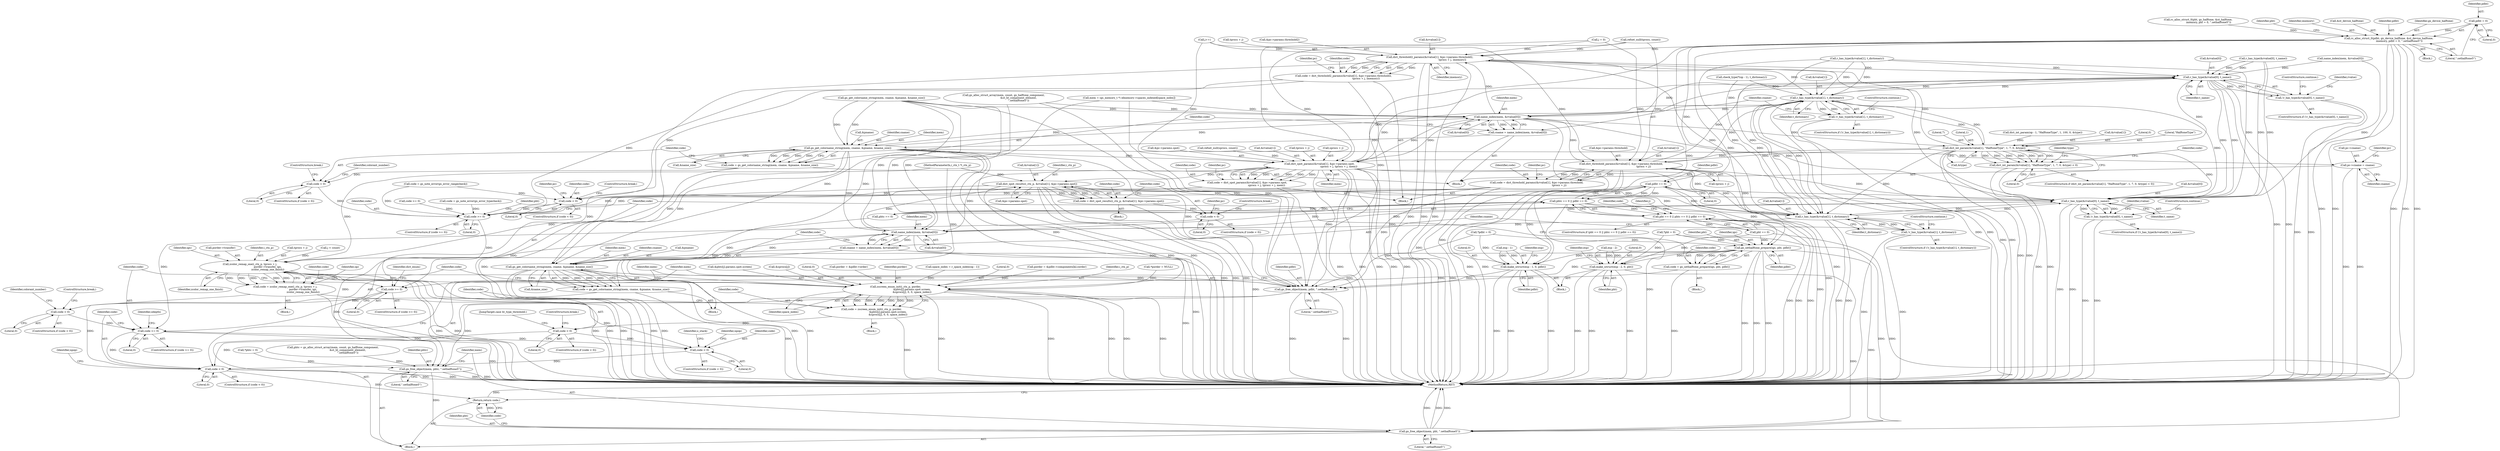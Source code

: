 digraph "0_ghostscript_f5c7555c30393e64ec1f5ab0dfae5b55b3b3fc78@pointer" {
"1000399" [label="(Call,pdht = 0)"];
"1000393" [label="(Call,rc_alloc_struct_0(pdht, gx_device_halftone, &st_device_halftone,\n                          imemory, pdht = 0, \".sethalftone5\"))"];
"1000412" [label="(Call,pdht == 0)"];
"1000408" [label="(Call,phtc == 0 || pdht == 0)"];
"1000404" [label="(Call,pht == 0 || phtc == 0 || pdht == 0)"];
"1000681" [label="(Call,gs_sethalftone_prepare(igs, pht, pdht))"];
"1000679" [label="(Call,code = gs_sethalftone_prepare(igs, pht, pdht))"];
"1000686" [label="(Call,code >= 0)"];
"1000791" [label="(Call,code >= 0)"];
"1000983" [label="(Call,code < 0)"];
"1001013" [label="(Call,code < 0)"];
"1001029" [label="(Return,return code;)"];
"1000833" [label="(Call,make_istruct(esp - 2, 0, pht))"];
"1001025" [label="(Call,gs_free_object(mem, pht, \".sethalftone5\"))"];
"1000839" [label="(Call,make_istruct(esp - 1, 0, pdht))"];
"1001017" [label="(Call,gs_free_object(mem, pdht, \".sethalftone5\"))"];
"1001021" [label="(Call,gs_free_object(mem, phtc, \".sethalftone5\"))"];
"1000967" [label="(Call,zcolor_remap_one(i_ctx_p, tprocs + j,\n                                            porder->transfer, igs,\n                                            zcolor_remap_one_finish))"];
"1000927" [label="(Call,zscreen_enum_init(i_ctx_p, porder,\n                                         &phtc[j].params.spot.screen,\n                                         &sprocs[j], 0, 0, space_index))"];
"1000925" [label="(Call,code = zscreen_enum_init(i_ctx_p, porder,\n                                         &phtc[j].params.spot.screen,\n                                         &sprocs[j], 0, 0, space_index))"];
"1000948" [label="(Call,code < 0)"];
"1000965" [label="(Call,code = zcolor_remap_one(i_ctx_p, tprocs + j,\n                                            porder->transfer, igs,\n                                            zcolor_remap_one_finish))"];
"1000612" [label="(Call,dict_threshold2_params(&rvalue[1], &pc->params.threshold2,\n                                                        tprocs + j, imemory))"];
"1000455" [label="(Call,r_has_type(&rvalue[0], t_name))"];
"1000454" [label="(Call,!r_has_type(&rvalue[0], t_name))"];
"1000464" [label="(Call,r_has_type(&rvalue[1], t_dictionary))"];
"1000463" [label="(Call,!r_has_type(&rvalue[1], t_dictionary))"];
"1000473" [label="(Call,name_index(mem, &rvalue[0]))"];
"1000471" [label="(Call,cname = name_index(mem, &rvalue[0]))"];
"1000481" [label="(Call,gs_get_colorname_string(mem, cname, &pname, &name_size))"];
"1000479" [label="(Call,code = gs_get_colorname_string(mem, cname, &pname, &name_size))"];
"1000489" [label="(Call,code < 0)"];
"1000643" [label="(Call,code >= 0)"];
"1000505" [label="(Call,pc->cname = cname)"];
"1000551" [label="(Call,dict_spot_params(&rvalue[1], &pc->params.spot,\n                                                sprocs + j, tprocs + j, mem))"];
"1000549" [label="(Call,code = dict_spot_params(&rvalue[1], &pc->params.spot,\n                                                sprocs + j, tprocs + j, mem))"];
"1000634" [label="(Call,code < 0)"];
"1000712" [label="(Call,r_has_type(&rvalue[0], t_name))"];
"1000711" [label="(Call,!r_has_type(&rvalue[0], t_name))"];
"1000721" [label="(Call,r_has_type(&rvalue[1], t_dictionary))"];
"1000720" [label="(Call,!r_has_type(&rvalue[1], t_dictionary))"];
"1000730" [label="(Call,name_index(mem, &rvalue[0]))"];
"1000728" [label="(Call,cname = name_index(mem, &rvalue[0]))"];
"1000738" [label="(Call,gs_get_colorname_string(mem, cname, &pname, &name_size))"];
"1000736" [label="(Call,code = gs_get_colorname_string(mem, cname, &pname, &name_size))"];
"1000746" [label="(Call,code < 0)"];
"1000771" [label="(Call,dict_spot_results(i_ctx_p, &rvalue[1], &pc->params.spot))"];
"1000769" [label="(Call,code = dict_spot_results(i_ctx_p, &rvalue[1], &pc->params.spot))"];
"1000784" [label="(Call,code < 0)"];
"1000521" [label="(Call,dict_int_param(&rvalue[1], \"HalftoneType\", 1, 7, 0, &type))"];
"1000520" [label="(Call,dict_int_param(&rvalue[1], \"HalftoneType\", 1, 7, 0, &type) < 0)"];
"1000589" [label="(Call,dict_threshold_params(&rvalue[1], &pc->params.threshold,\n                                                        tprocs + j))"];
"1000587" [label="(Call,code = dict_threshold_params(&rvalue[1], &pc->params.threshold,\n                                                        tprocs + j))"];
"1000610" [label="(Call,code = dict_threshold2_params(&rvalue[1], &pc->params.threshold2,\n                                                        tprocs + j, imemory))"];
"1000396" [label="(Call,&st_device_halftone)"];
"1000404" [label="(Call,pht == 0 || phtc == 0 || pdht == 0)"];
"1000465" [label="(Call,&rvalue[1])"];
"1000484" [label="(Call,&pname)"];
"1000640" [label="(Call,j++)"];
"1000409" [label="(Call,phtc == 0)"];
"1000710" [label="(ControlStructure,if (!r_has_type(&rvalue[0], t_name)))"];
"1000637" [label="(ControlStructure,break;)"];
"1000687" [label="(Identifier,code)"];
"1000613" [label="(Call,&rvalue[1])"];
"1000791" [label="(Call,code >= 0)"];
"1001028" [label="(Literal,\".sethalftone5\")"];
"1000549" [label="(Call,code = dict_spot_params(&rvalue[1], &pc->params.spot,\n                                                sprocs + j, tprocs + j, mem))"];
"1000462" [label="(ControlStructure,if (!r_has_type(&rvalue[1], t_dictionary)))"];
"1000839" [label="(Call,make_istruct(esp - 1, 0, pdht))"];
"1000386" [label="(Call,gs_alloc_struct_array(mem, count, gs_halftone_component,\n                                     &st_ht_component_element,\n                                     \".sethalftone5\"))"];
"1000472" [label="(Identifier,cname)"];
"1000456" [label="(Call,&rvalue[0])"];
"1000726" [label="(Identifier,t_dictionary)"];
"1001027" [label="(Identifier,pht)"];
"1001014" [label="(Identifier,code)"];
"1000786" [label="(Literal,0)"];
"1000541" [label="(Block,)"];
"1000967" [label="(Call,zcolor_remap_one(i_ctx_p, tprocs + j,\n                                            porder->transfer, igs,\n                                            zcolor_remap_one_finish))"];
"1000785" [label="(Identifier,code)"];
"1000471" [label="(Call,cname = name_index(mem, &rvalue[0]))"];
"1000906" [label="(Call,porder = &pdht->components[k].corder)"];
"1001017" [label="(Call,gs_free_object(mem, pdht, \".sethalftone5\"))"];
"1000846" [label="(Identifier,esp)"];
"1000394" [label="(Identifier,pdht)"];
"1000413" [label="(Identifier,pdht)"];
"1000145" [label="(Call,*pht = 0)"];
"1000646" [label="(Block,)"];
"1001026" [label="(Identifier,mem)"];
"1000486" [label="(Call,&name_size)"];
"1000746" [label="(Call,code < 0)"];
"1000947" [label="(ControlStructure,if (code < 0))"];
"1000794" [label="(Block,)"];
"1000193" [label="(Call,check_type(*(op - 1), t_dictionary))"];
"1000720" [label="(Call,!r_has_type(&rvalue[1], t_dictionary))"];
"1000978" [label="(Identifier,op)"];
"1001016" [label="(Block,)"];
"1000644" [label="(Identifier,code)"];
"1000751" [label="(Identifier,colorant_number)"];
"1000605" [label="(Identifier,pc)"];
"1000927" [label="(Call,zscreen_enum_init(i_ctx_p, porder,\n                                         &phtc[j].params.spot.screen,\n                                         &sprocs[j], 0, 0, space_index))"];
"1000983" [label="(Call,code < 0)"];
"1001018" [label="(Identifier,mem)"];
"1000748" [label="(Literal,0)"];
"1000393" [label="(Call,rc_alloc_struct_0(pdht, gx_device_halftone, &st_device_halftone,\n                          imemory, pdht = 0, \".sethalftone5\"))"];
"1001025" [label="(Call,gs_free_object(mem, pht, \".sethalftone5\"))"];
"1000610" [label="(Call,code = dict_threshold2_params(&rvalue[1], &pc->params.threshold2,\n                                                        tprocs + j, imemory))"];
"1000719" [label="(ControlStructure,if (!r_has_type(&rvalue[1], t_dictionary)))"];
"1000790" [label="(ControlStructure,if (code >= 0))"];
"1000944" [label="(Literal,0)"];
"1000985" [label="(Literal,0)"];
"1000551" [label="(Call,dict_spot_params(&rvalue[1], &pc->params.spot,\n                                                sprocs + j, tprocs + j, mem))"];
"1000488" [label="(ControlStructure,if (code < 0))"];
"1000684" [label="(Identifier,pdht)"];
"1000543" [label="(Call,code = gs_note_error(gs_error_rangecheck))"];
"1000722" [label="(Call,&rvalue[1])"];
"1000789" [label="(Identifier,pc)"];
"1000455" [label="(Call,r_has_type(&rvalue[0], t_name))"];
"1000519" [label="(ControlStructure,if (dict_int_param(&rvalue[1], \"HalftoneType\", 1, 7, 0, &type) < 0))"];
"1000833" [label="(Call,make_istruct(esp - 2, 0, pht))"];
"1000975" [label="(Identifier,igs)"];
"1000400" [label="(Identifier,pdht)"];
"1000868" [label="(Call,porder = &pdht->order)"];
"1000424" [label="(Call,code >= 0)"];
"1000951" [label="(ControlStructure,break;)"];
"1000929" [label="(Identifier,porder)"];
"1000952" [label="(JumpTarget,case ht_type_threshold:)"];
"1000770" [label="(Identifier,code)"];
"1000844" [label="(Identifier,pdht)"];
"1000948" [label="(Call,code < 0)"];
"1000417" [label="(Identifier,j)"];
"1000688" [label="(Literal,0)"];
"1000408" [label="(Call,phtc == 0 || pdht == 0)"];
"1000405" [label="(Call,pht == 0)"];
"1000203" [label="(Call,space_index = r_space_index(op - 1))"];
"1000712" [label="(Call,r_has_type(&rvalue[0], t_name))"];
"1000772" [label="(Identifier,i_ctx_p)"];
"1000729" [label="(Identifier,cname)"];
"1000491" [label="(Literal,0)"];
"1000520" [label="(Call,dict_int_param(&rvalue[1], \"HalftoneType\", 1, 7, 0, &type) < 0)"];
"1000787" [label="(ControlStructure,break;)"];
"1001015" [label="(Literal,0)"];
"1000838" [label="(Identifier,pht)"];
"1000945" [label="(Literal,0)"];
"1000960" [label="(Block,)"];
"1000783" [label="(ControlStructure,if (code < 0))"];
"1000512" [label="(Identifier,pc)"];
"1000469" [label="(Identifier,t_dictionary)"];
"1000209" [label="(Call,mem = (gs_memory_t *) idmemory->spaces_indexed[space_index])"];
"1001012" [label="(ControlStructure,if (code < 0))"];
"1000475" [label="(Call,&rvalue[0])"];
"1000685" [label="(ControlStructure,if (code >= 0))"];
"1000745" [label="(ControlStructure,if (code < 0))"];
"1000134" [label="(Call,*phtc = 0)"];
"1000711" [label="(Call,!r_has_type(&rvalue[0], t_name))"];
"1000683" [label="(Identifier,pht)"];
"1000984" [label="(Identifier,code)"];
"1000220" [label="(Call,dict_int_param(op - 1, \"HalftoneType\", 1, 100, 0, &type))"];
"1000982" [label="(ControlStructure,if (code < 0))"];
"1001024" [label="(Literal,\".sethalftone5\")"];
"1000470" [label="(ControlStructure,continue;)"];
"1000473" [label="(Call,name_index(mem, &rvalue[0]))"];
"1000721" [label="(Call,r_has_type(&rvalue[1], t_dictionary))"];
"1000639" [label="(Identifier,pc)"];
"1000717" [label="(Identifier,t_name)"];
"1000126" [label="(MethodParameterIn,i_ctx_t *i_ctx_p)"];
"1000489" [label="(Call,code < 0)"];
"1000768" [label="(Block,)"];
"1000532" [label="(Literal,0)"];
"1000633" [label="(ControlStructure,if (code < 0))"];
"1000730" [label="(Call,name_index(mem, &rvalue[0]))"];
"1000463" [label="(Call,!r_has_type(&rvalue[1], t_dictionary))"];
"1000739" [label="(Identifier,mem)"];
"1000724" [label="(Identifier,rvalue)"];
"1000295" [label="(Call,gs_get_colorname_string(mem, cname, &pname, &name_size))"];
"1000269" [label="(Call,r_has_type(&rvalue[0], t_name))"];
"1000792" [label="(Identifier,code)"];
"1000474" [label="(Identifier,mem)"];
"1000727" [label="(ControlStructure,continue;)"];
"1000460" [label="(Identifier,t_name)"];
"1000612" [label="(Call,dict_threshold2_params(&rvalue[1], &pc->params.threshold2,\n                                                        tprocs + j, imemory))"];
"1000771" [label="(Call,dict_spot_results(i_ctx_p, &rvalue[1], &pc->params.spot))"];
"1000740" [label="(Identifier,cname)"];
"1000682" [label="(Identifier,igs)"];
"1000600" [label="(Call,tprocs + j)"];
"1000550" [label="(Identifier,code)"];
"1001022" [label="(Identifier,mem)"];
"1000834" [label="(Call,esp - 2)"];
"1000635" [label="(Identifier,code)"];
"1000365" [label="(Block,)"];
"1000483" [label="(Identifier,cname)"];
"1000925" [label="(Call,code = zscreen_enum_init(i_ctx_p, porder,\n                                         &phtc[j].params.spot.screen,\n                                         &sprocs[j], 0, 0, space_index))"];
"1000565" [label="(Call,tprocs + j)"];
"1000588" [label="(Identifier,code)"];
"1000412" [label="(Call,pdht == 0)"];
"1000843" [label="(Literal,0)"];
"1000972" [label="(Call,porder->transfer)"];
"1000634" [label="(Call,code < 0)"];
"1000698" [label="(Block,)"];
"1000737" [label="(Identifier,code)"];
"1000793" [label="(Literal,0)"];
"1000966" [label="(Identifier,code)"];
"1000395" [label="(Identifier,gx_device_halftone)"];
"1000374" [label="(Call,rc_alloc_struct_0(pht, gs_halftone, &st_halftone,\n                          imemory, pht = 0, \".sethalftone5\"))"];
"1000552" [label="(Call,&rvalue[1])"];
"1000797" [label="(Identifier,odepth)"];
"1000464" [label="(Call,r_has_type(&rvalue[1], t_dictionary))"];
"1000691" [label="(Identifier,dict_enum)"];
"1000837" [label="(Literal,0)"];
"1000741" [label="(Call,&pname)"];
"1000989" [label="(Identifier,o_stack)"];
"1000645" [label="(Literal,0)"];
"1000522" [label="(Call,&rvalue[1])"];
"1000494" [label="(Identifier,colorant_number)"];
"1000626" [label="(Identifier,imemory)"];
"1000530" [label="(Call,&type)"];
"1000287" [label="(Call,name_index(mem, &rvalue[0]))"];
"1000425" [label="(Identifier,code)"];
"1000149" [label="(Call,*pdht = 0)"];
"1000731" [label="(Identifier,mem)"];
"1000371" [label="(Call,refset_null(tprocs, count))"];
"1000492" [label="(ControlStructure,break;)"];
"1000718" [label="(ControlStructure,continue;)"];
"1001032" [label="(Identifier,npop)"];
"1001030" [label="(Identifier,code)"];
"1000479" [label="(Call,code = gs_get_colorname_string(mem, cname, &pname, &name_size))"];
"1000414" [label="(Literal,0)"];
"1000642" [label="(ControlStructure,if (code >= 0))"];
"1000968" [label="(Identifier,i_ctx_p)"];
"1000617" [label="(Call,&pc->params.threshold2)"];
"1001010" [label="(Identifier,npop)"];
"1000509" [label="(Identifier,cname)"];
"1000928" [label="(Identifier,i_ctx_p)"];
"1000859" [label="(Call,*porder = NULL)"];
"1000568" [label="(Identifier,mem)"];
"1000562" [label="(Call,sprocs + j)"];
"1000949" [label="(Identifier,code)"];
"1000403" [label="(ControlStructure,if (pht == 0 || phtc == 0 || pdht == 0))"];
"1000623" [label="(Call,tprocs + j)"];
"1000587" [label="(Call,code = dict_threshold_params(&rvalue[1], &pc->params.threshold,\n                                                        tprocs + j))"];
"1000679" [label="(Call,code = gs_sethalftone_prepare(igs, pht, pdht))"];
"1000611" [label="(Identifier,code)"];
"1000454" [label="(Call,!r_has_type(&rvalue[0], t_name))"];
"1000506" [label="(Call,pc->cname)"];
"1000852" [label="(Call,j < count)"];
"1000490" [label="(Identifier,code)"];
"1000950" [label="(Literal,0)"];
"1000594" [label="(Call,&pc->params.threshold)"];
"1000529" [label="(Literal,0)"];
"1000590" [label="(Call,&rvalue[1])"];
"1000965" [label="(Call,code = zcolor_remap_one(i_ctx_p, tprocs + j,\n                                            porder->transfer, igs,\n                                            zcolor_remap_one_finish))"];
"1000399" [label="(Call,pdht = 0)"];
"1000841" [label="(Identifier,esp)"];
"1000480" [label="(Identifier,code)"];
"1000556" [label="(Call,&pc->params.spot)"];
"1000680" [label="(Identifier,code)"];
"1000384" [label="(Call,phtc = gs_alloc_struct_array(mem, count, gs_halftone_component,\n                                     &st_ht_component_element,\n                                     \".sethalftone5\"))"];
"1000681" [label="(Call,gs_sethalftone_prepare(igs, pht, pdht))"];
"1000738" [label="(Call,gs_get_colorname_string(mem, cname, &pname, &name_size))"];
"1000526" [label="(Literal,\"HalftoneType\")"];
"1000534" [label="(Call,code = gs_note_error(gs_error_typecheck))"];
"1000930" [label="(Call,&phtc[j].params.spot.screen)"];
"1000736" [label="(Call,code = gs_get_colorname_string(mem, cname, &pname, &name_size))"];
"1000777" [label="(Call,&pc->params.spot)"];
"1000923" [label="(Block,)"];
"1000528" [label="(Literal,7)"];
"1000784" [label="(Call,code < 0)"];
"1000769" [label="(Call,code = dict_spot_results(i_ctx_p, &rvalue[1], &pc->params.spot))"];
"1001023" [label="(Identifier,phtc)"];
"1000713" [label="(Call,&rvalue[0])"];
"1000840" [label="(Call,esp - 1)"];
"1000946" [label="(Identifier,space_index)"];
"1000440" [label="(Block,)"];
"1000969" [label="(Call,tprocs + j)"];
"1000467" [label="(Identifier,rvalue)"];
"1000749" [label="(ControlStructure,break;)"];
"1000527" [label="(Literal,1)"];
"1000636" [label="(Literal,0)"];
"1000406" [label="(Identifier,pht)"];
"1001021" [label="(Call,gs_free_object(mem, phtc, \".sethalftone5\"))"];
"1000401" [label="(Literal,0)"];
"1001029" [label="(Return,return code;)"];
"1000728" [label="(Call,cname = name_index(mem, &rvalue[0]))"];
"1000747" [label="(Identifier,code)"];
"1000940" [label="(Call,&sprocs[j])"];
"1000589" [label="(Call,dict_threshold_params(&rvalue[1], &pc->params.threshold,\n                                                        tprocs + j))"];
"1000629" [label="(Identifier,pc)"];
"1000574" [label="(Identifier,pc)"];
"1001042" [label="(MethodReturn,RET)"];
"1000643" [label="(Call,code >= 0)"];
"1000398" [label="(Identifier,imemory)"];
"1001019" [label="(Identifier,pdht)"];
"1000743" [label="(Call,&name_size)"];
"1000540" [label="(Identifier,type)"];
"1000732" [label="(Call,&rvalue[0])"];
"1000976" [label="(Identifier,zcolor_remap_one_finish)"];
"1000461" [label="(ControlStructure,continue;)"];
"1001020" [label="(Literal,\".sethalftone5\")"];
"1001013" [label="(Call,code < 0)"];
"1000521" [label="(Call,dict_int_param(&rvalue[1], \"HalftoneType\", 1, 7, 0, &type))"];
"1000453" [label="(ControlStructure,if (!r_has_type(&rvalue[0], t_name)))"];
"1000482" [label="(Identifier,mem)"];
"1000773" [label="(Call,&rvalue[1])"];
"1000535" [label="(Identifier,code)"];
"1000505" [label="(Call,pc->cname = cname)"];
"1000278" [label="(Call,r_has_type(&rvalue[1], t_dictionary))"];
"1000686" [label="(Call,code >= 0)"];
"1000434" [label="(Call,j = 0)"];
"1000402" [label="(Literal,\".sethalftone5\")"];
"1000926" [label="(Identifier,code)"];
"1000481" [label="(Call,gs_get_colorname_string(mem, cname, &pname, &name_size))"];
"1000649" [label="(Identifier,pht)"];
"1000368" [label="(Call,refset_null(sprocs, count))"];
"1000399" -> "1000393"  [label="AST: "];
"1000399" -> "1000401"  [label="CFG: "];
"1000400" -> "1000399"  [label="AST: "];
"1000401" -> "1000399"  [label="AST: "];
"1000402" -> "1000399"  [label="CFG: "];
"1000399" -> "1000393"  [label="DDG: "];
"1000393" -> "1000365"  [label="AST: "];
"1000393" -> "1000402"  [label="CFG: "];
"1000394" -> "1000393"  [label="AST: "];
"1000395" -> "1000393"  [label="AST: "];
"1000396" -> "1000393"  [label="AST: "];
"1000398" -> "1000393"  [label="AST: "];
"1000402" -> "1000393"  [label="AST: "];
"1000406" -> "1000393"  [label="CFG: "];
"1000393" -> "1001042"  [label="DDG: "];
"1000393" -> "1001042"  [label="DDG: "];
"1000393" -> "1001042"  [label="DDG: "];
"1000393" -> "1001042"  [label="DDG: "];
"1000393" -> "1001042"  [label="DDG: "];
"1000374" -> "1000393"  [label="DDG: "];
"1000393" -> "1000412"  [label="DDG: "];
"1000393" -> "1000612"  [label="DDG: "];
"1000393" -> "1000681"  [label="DDG: "];
"1000393" -> "1000839"  [label="DDG: "];
"1000393" -> "1001017"  [label="DDG: "];
"1000412" -> "1000408"  [label="AST: "];
"1000412" -> "1000414"  [label="CFG: "];
"1000413" -> "1000412"  [label="AST: "];
"1000414" -> "1000412"  [label="AST: "];
"1000408" -> "1000412"  [label="CFG: "];
"1000412" -> "1001042"  [label="DDG: "];
"1000412" -> "1000408"  [label="DDG: "];
"1000412" -> "1000408"  [label="DDG: "];
"1000412" -> "1000681"  [label="DDG: "];
"1000412" -> "1000839"  [label="DDG: "];
"1000412" -> "1001017"  [label="DDG: "];
"1000408" -> "1000404"  [label="AST: "];
"1000408" -> "1000409"  [label="CFG: "];
"1000409" -> "1000408"  [label="AST: "];
"1000404" -> "1000408"  [label="CFG: "];
"1000408" -> "1001042"  [label="DDG: "];
"1000408" -> "1001042"  [label="DDG: "];
"1000408" -> "1000404"  [label="DDG: "];
"1000408" -> "1000404"  [label="DDG: "];
"1000409" -> "1000408"  [label="DDG: "];
"1000409" -> "1000408"  [label="DDG: "];
"1000404" -> "1000403"  [label="AST: "];
"1000404" -> "1000405"  [label="CFG: "];
"1000405" -> "1000404"  [label="AST: "];
"1000417" -> "1000404"  [label="CFG: "];
"1000425" -> "1000404"  [label="CFG: "];
"1000404" -> "1001042"  [label="DDG: "];
"1000404" -> "1001042"  [label="DDG: "];
"1000404" -> "1001042"  [label="DDG: "];
"1000405" -> "1000404"  [label="DDG: "];
"1000405" -> "1000404"  [label="DDG: "];
"1000681" -> "1000679"  [label="AST: "];
"1000681" -> "1000684"  [label="CFG: "];
"1000682" -> "1000681"  [label="AST: "];
"1000683" -> "1000681"  [label="AST: "];
"1000684" -> "1000681"  [label="AST: "];
"1000679" -> "1000681"  [label="CFG: "];
"1000681" -> "1001042"  [label="DDG: "];
"1000681" -> "1001042"  [label="DDG: "];
"1000681" -> "1001042"  [label="DDG: "];
"1000681" -> "1000679"  [label="DDG: "];
"1000681" -> "1000679"  [label="DDG: "];
"1000681" -> "1000679"  [label="DDG: "];
"1000405" -> "1000681"  [label="DDG: "];
"1000145" -> "1000681"  [label="DDG: "];
"1000149" -> "1000681"  [label="DDG: "];
"1000681" -> "1000833"  [label="DDG: "];
"1000681" -> "1000839"  [label="DDG: "];
"1000681" -> "1000967"  [label="DDG: "];
"1000681" -> "1001017"  [label="DDG: "];
"1000681" -> "1001025"  [label="DDG: "];
"1000679" -> "1000646"  [label="AST: "];
"1000680" -> "1000679"  [label="AST: "];
"1000687" -> "1000679"  [label="CFG: "];
"1000679" -> "1001042"  [label="DDG: "];
"1000679" -> "1000686"  [label="DDG: "];
"1000686" -> "1000685"  [label="AST: "];
"1000686" -> "1000688"  [label="CFG: "];
"1000687" -> "1000686"  [label="AST: "];
"1000688" -> "1000686"  [label="AST: "];
"1000691" -> "1000686"  [label="CFG: "];
"1000792" -> "1000686"  [label="CFG: "];
"1000643" -> "1000686"  [label="DDG: "];
"1000686" -> "1000791"  [label="DDG: "];
"1000791" -> "1000790"  [label="AST: "];
"1000791" -> "1000793"  [label="CFG: "];
"1000792" -> "1000791"  [label="AST: "];
"1000793" -> "1000791"  [label="AST: "];
"1000797" -> "1000791"  [label="CFG: "];
"1001014" -> "1000791"  [label="CFG: "];
"1000791" -> "1001042"  [label="DDG: "];
"1000784" -> "1000791"  [label="DDG: "];
"1000746" -> "1000791"  [label="DDG: "];
"1000791" -> "1000983"  [label="DDG: "];
"1000791" -> "1001013"  [label="DDG: "];
"1000983" -> "1000982"  [label="AST: "];
"1000983" -> "1000985"  [label="CFG: "];
"1000984" -> "1000983"  [label="AST: "];
"1000985" -> "1000983"  [label="AST: "];
"1000989" -> "1000983"  [label="CFG: "];
"1001010" -> "1000983"  [label="CFG: "];
"1000965" -> "1000983"  [label="DDG: "];
"1000948" -> "1000983"  [label="DDG: "];
"1000983" -> "1001013"  [label="DDG: "];
"1001013" -> "1001012"  [label="AST: "];
"1001013" -> "1001015"  [label="CFG: "];
"1001014" -> "1001013"  [label="AST: "];
"1001015" -> "1001013"  [label="AST: "];
"1001018" -> "1001013"  [label="CFG: "];
"1001032" -> "1001013"  [label="CFG: "];
"1001013" -> "1001042"  [label="DDG: "];
"1001013" -> "1001042"  [label="DDG: "];
"1000965" -> "1001013"  [label="DDG: "];
"1000948" -> "1001013"  [label="DDG: "];
"1001013" -> "1001029"  [label="DDG: "];
"1001029" -> "1001016"  [label="AST: "];
"1001029" -> "1001030"  [label="CFG: "];
"1001030" -> "1001029"  [label="AST: "];
"1001042" -> "1001029"  [label="CFG: "];
"1001029" -> "1001042"  [label="DDG: "];
"1001030" -> "1001029"  [label="DDG: "];
"1000833" -> "1000794"  [label="AST: "];
"1000833" -> "1000838"  [label="CFG: "];
"1000834" -> "1000833"  [label="AST: "];
"1000837" -> "1000833"  [label="AST: "];
"1000838" -> "1000833"  [label="AST: "];
"1000841" -> "1000833"  [label="CFG: "];
"1000833" -> "1001042"  [label="DDG: "];
"1000833" -> "1001042"  [label="DDG: "];
"1000833" -> "1001042"  [label="DDG: "];
"1000834" -> "1000833"  [label="DDG: "];
"1000834" -> "1000833"  [label="DDG: "];
"1000405" -> "1000833"  [label="DDG: "];
"1000145" -> "1000833"  [label="DDG: "];
"1000833" -> "1001025"  [label="DDG: "];
"1001025" -> "1001016"  [label="AST: "];
"1001025" -> "1001028"  [label="CFG: "];
"1001026" -> "1001025"  [label="AST: "];
"1001027" -> "1001025"  [label="AST: "];
"1001028" -> "1001025"  [label="AST: "];
"1001030" -> "1001025"  [label="CFG: "];
"1001025" -> "1001042"  [label="DDG: "];
"1001025" -> "1001042"  [label="DDG: "];
"1001025" -> "1001042"  [label="DDG: "];
"1001021" -> "1001025"  [label="DDG: "];
"1000405" -> "1001025"  [label="DDG: "];
"1000145" -> "1001025"  [label="DDG: "];
"1000839" -> "1000794"  [label="AST: "];
"1000839" -> "1000844"  [label="CFG: "];
"1000840" -> "1000839"  [label="AST: "];
"1000843" -> "1000839"  [label="AST: "];
"1000844" -> "1000839"  [label="AST: "];
"1000846" -> "1000839"  [label="CFG: "];
"1000839" -> "1001042"  [label="DDG: "];
"1000839" -> "1001042"  [label="DDG: "];
"1000839" -> "1001042"  [label="DDG: "];
"1000840" -> "1000839"  [label="DDG: "];
"1000840" -> "1000839"  [label="DDG: "];
"1000149" -> "1000839"  [label="DDG: "];
"1000839" -> "1001017"  [label="DDG: "];
"1001017" -> "1001016"  [label="AST: "];
"1001017" -> "1001020"  [label="CFG: "];
"1001018" -> "1001017"  [label="AST: "];
"1001019" -> "1001017"  [label="AST: "];
"1001020" -> "1001017"  [label="AST: "];
"1001022" -> "1001017"  [label="CFG: "];
"1001017" -> "1001042"  [label="DDG: "];
"1001017" -> "1001042"  [label="DDG: "];
"1000295" -> "1001017"  [label="DDG: "];
"1000738" -> "1001017"  [label="DDG: "];
"1000386" -> "1001017"  [label="DDG: "];
"1000481" -> "1001017"  [label="DDG: "];
"1000209" -> "1001017"  [label="DDG: "];
"1000551" -> "1001017"  [label="DDG: "];
"1000149" -> "1001017"  [label="DDG: "];
"1001017" -> "1001021"  [label="DDG: "];
"1001021" -> "1001016"  [label="AST: "];
"1001021" -> "1001024"  [label="CFG: "];
"1001022" -> "1001021"  [label="AST: "];
"1001023" -> "1001021"  [label="AST: "];
"1001024" -> "1001021"  [label="AST: "];
"1001026" -> "1001021"  [label="CFG: "];
"1001021" -> "1001042"  [label="DDG: "];
"1001021" -> "1001042"  [label="DDG: "];
"1000409" -> "1001021"  [label="DDG: "];
"1000134" -> "1001021"  [label="DDG: "];
"1000384" -> "1001021"  [label="DDG: "];
"1000967" -> "1000965"  [label="AST: "];
"1000967" -> "1000976"  [label="CFG: "];
"1000968" -> "1000967"  [label="AST: "];
"1000969" -> "1000967"  [label="AST: "];
"1000972" -> "1000967"  [label="AST: "];
"1000975" -> "1000967"  [label="AST: "];
"1000976" -> "1000967"  [label="AST: "];
"1000965" -> "1000967"  [label="CFG: "];
"1000967" -> "1001042"  [label="DDG: "];
"1000967" -> "1001042"  [label="DDG: "];
"1000967" -> "1001042"  [label="DDG: "];
"1000967" -> "1001042"  [label="DDG: "];
"1000967" -> "1001042"  [label="DDG: "];
"1000967" -> "1000927"  [label="DDG: "];
"1000967" -> "1000965"  [label="DDG: "];
"1000967" -> "1000965"  [label="DDG: "];
"1000967" -> "1000965"  [label="DDG: "];
"1000967" -> "1000965"  [label="DDG: "];
"1000967" -> "1000965"  [label="DDG: "];
"1000771" -> "1000967"  [label="DDG: "];
"1000927" -> "1000967"  [label="DDG: "];
"1000126" -> "1000967"  [label="DDG: "];
"1000852" -> "1000967"  [label="DDG: "];
"1000927" -> "1000925"  [label="AST: "];
"1000927" -> "1000946"  [label="CFG: "];
"1000928" -> "1000927"  [label="AST: "];
"1000929" -> "1000927"  [label="AST: "];
"1000930" -> "1000927"  [label="AST: "];
"1000940" -> "1000927"  [label="AST: "];
"1000944" -> "1000927"  [label="AST: "];
"1000945" -> "1000927"  [label="AST: "];
"1000946" -> "1000927"  [label="AST: "];
"1000925" -> "1000927"  [label="CFG: "];
"1000927" -> "1001042"  [label="DDG: "];
"1000927" -> "1001042"  [label="DDG: "];
"1000927" -> "1001042"  [label="DDG: "];
"1000927" -> "1001042"  [label="DDG: "];
"1000927" -> "1001042"  [label="DDG: "];
"1000927" -> "1000925"  [label="DDG: "];
"1000927" -> "1000925"  [label="DDG: "];
"1000927" -> "1000925"  [label="DDG: "];
"1000927" -> "1000925"  [label="DDG: "];
"1000927" -> "1000925"  [label="DDG: "];
"1000927" -> "1000925"  [label="DDG: "];
"1000771" -> "1000927"  [label="DDG: "];
"1000126" -> "1000927"  [label="DDG: "];
"1000906" -> "1000927"  [label="DDG: "];
"1000859" -> "1000927"  [label="DDG: "];
"1000868" -> "1000927"  [label="DDG: "];
"1000203" -> "1000927"  [label="DDG: "];
"1000925" -> "1000923"  [label="AST: "];
"1000926" -> "1000925"  [label="AST: "];
"1000949" -> "1000925"  [label="CFG: "];
"1000925" -> "1001042"  [label="DDG: "];
"1000925" -> "1000948"  [label="DDG: "];
"1000948" -> "1000947"  [label="AST: "];
"1000948" -> "1000950"  [label="CFG: "];
"1000949" -> "1000948"  [label="AST: "];
"1000950" -> "1000948"  [label="AST: "];
"1000951" -> "1000948"  [label="CFG: "];
"1000952" -> "1000948"  [label="CFG: "];
"1000965" -> "1000960"  [label="AST: "];
"1000966" -> "1000965"  [label="AST: "];
"1000978" -> "1000965"  [label="CFG: "];
"1000965" -> "1001042"  [label="DDG: "];
"1000612" -> "1000610"  [label="AST: "];
"1000612" -> "1000626"  [label="CFG: "];
"1000613" -> "1000612"  [label="AST: "];
"1000617" -> "1000612"  [label="AST: "];
"1000623" -> "1000612"  [label="AST: "];
"1000626" -> "1000612"  [label="AST: "];
"1000610" -> "1000612"  [label="CFG: "];
"1000612" -> "1001042"  [label="DDG: "];
"1000612" -> "1001042"  [label="DDG: "];
"1000612" -> "1001042"  [label="DDG: "];
"1000612" -> "1001042"  [label="DDG: "];
"1000612" -> "1000455"  [label="DDG: "];
"1000612" -> "1000464"  [label="DDG: "];
"1000612" -> "1000610"  [label="DDG: "];
"1000612" -> "1000610"  [label="DDG: "];
"1000612" -> "1000610"  [label="DDG: "];
"1000612" -> "1000610"  [label="DDG: "];
"1000521" -> "1000612"  [label="DDG: "];
"1000473" -> "1000612"  [label="DDG: "];
"1000371" -> "1000612"  [label="DDG: "];
"1000640" -> "1000612"  [label="DDG: "];
"1000434" -> "1000612"  [label="DDG: "];
"1000612" -> "1000712"  [label="DDG: "];
"1000612" -> "1000721"  [label="DDG: "];
"1000455" -> "1000454"  [label="AST: "];
"1000455" -> "1000460"  [label="CFG: "];
"1000456" -> "1000455"  [label="AST: "];
"1000460" -> "1000455"  [label="AST: "];
"1000454" -> "1000455"  [label="CFG: "];
"1000455" -> "1001042"  [label="DDG: "];
"1000455" -> "1001042"  [label="DDG: "];
"1000455" -> "1000454"  [label="DDG: "];
"1000455" -> "1000454"  [label="DDG: "];
"1000464" -> "1000455"  [label="DDG: "];
"1000589" -> "1000455"  [label="DDG: "];
"1000287" -> "1000455"  [label="DDG: "];
"1000473" -> "1000455"  [label="DDG: "];
"1000269" -> "1000455"  [label="DDG: "];
"1000269" -> "1000455"  [label="DDG: "];
"1000551" -> "1000455"  [label="DDG: "];
"1000278" -> "1000455"  [label="DDG: "];
"1000521" -> "1000455"  [label="DDG: "];
"1000455" -> "1000464"  [label="DDG: "];
"1000455" -> "1000473"  [label="DDG: "];
"1000455" -> "1000712"  [label="DDG: "];
"1000455" -> "1000712"  [label="DDG: "];
"1000454" -> "1000453"  [label="AST: "];
"1000461" -> "1000454"  [label="CFG: "];
"1000467" -> "1000454"  [label="CFG: "];
"1000454" -> "1001042"  [label="DDG: "];
"1000454" -> "1001042"  [label="DDG: "];
"1000464" -> "1000463"  [label="AST: "];
"1000464" -> "1000469"  [label="CFG: "];
"1000465" -> "1000464"  [label="AST: "];
"1000469" -> "1000464"  [label="AST: "];
"1000463" -> "1000464"  [label="CFG: "];
"1000464" -> "1001042"  [label="DDG: "];
"1000464" -> "1001042"  [label="DDG: "];
"1000464" -> "1000463"  [label="DDG: "];
"1000464" -> "1000463"  [label="DDG: "];
"1000589" -> "1000464"  [label="DDG: "];
"1000551" -> "1000464"  [label="DDG: "];
"1000278" -> "1000464"  [label="DDG: "];
"1000278" -> "1000464"  [label="DDG: "];
"1000521" -> "1000464"  [label="DDG: "];
"1000193" -> "1000464"  [label="DDG: "];
"1000464" -> "1000473"  [label="DDG: "];
"1000464" -> "1000521"  [label="DDG: "];
"1000464" -> "1000712"  [label="DDG: "];
"1000464" -> "1000721"  [label="DDG: "];
"1000464" -> "1000721"  [label="DDG: "];
"1000463" -> "1000462"  [label="AST: "];
"1000470" -> "1000463"  [label="CFG: "];
"1000472" -> "1000463"  [label="CFG: "];
"1000463" -> "1001042"  [label="DDG: "];
"1000463" -> "1001042"  [label="DDG: "];
"1000473" -> "1000471"  [label="AST: "];
"1000473" -> "1000475"  [label="CFG: "];
"1000474" -> "1000473"  [label="AST: "];
"1000475" -> "1000473"  [label="AST: "];
"1000471" -> "1000473"  [label="CFG: "];
"1000473" -> "1001042"  [label="DDG: "];
"1000473" -> "1000471"  [label="DDG: "];
"1000473" -> "1000471"  [label="DDG: "];
"1000295" -> "1000473"  [label="DDG: "];
"1000386" -> "1000473"  [label="DDG: "];
"1000481" -> "1000473"  [label="DDG: "];
"1000209" -> "1000473"  [label="DDG: "];
"1000551" -> "1000473"  [label="DDG: "];
"1000473" -> "1000481"  [label="DDG: "];
"1000473" -> "1000521"  [label="DDG: "];
"1000473" -> "1000551"  [label="DDG: "];
"1000473" -> "1000589"  [label="DDG: "];
"1000473" -> "1000712"  [label="DDG: "];
"1000471" -> "1000440"  [label="AST: "];
"1000472" -> "1000471"  [label="AST: "];
"1000480" -> "1000471"  [label="CFG: "];
"1000471" -> "1001042"  [label="DDG: "];
"1000471" -> "1000481"  [label="DDG: "];
"1000481" -> "1000479"  [label="AST: "];
"1000481" -> "1000486"  [label="CFG: "];
"1000482" -> "1000481"  [label="AST: "];
"1000483" -> "1000481"  [label="AST: "];
"1000484" -> "1000481"  [label="AST: "];
"1000486" -> "1000481"  [label="AST: "];
"1000479" -> "1000481"  [label="CFG: "];
"1000481" -> "1001042"  [label="DDG: "];
"1000481" -> "1001042"  [label="DDG: "];
"1000481" -> "1001042"  [label="DDG: "];
"1000481" -> "1001042"  [label="DDG: "];
"1000481" -> "1000479"  [label="DDG: "];
"1000481" -> "1000479"  [label="DDG: "];
"1000481" -> "1000479"  [label="DDG: "];
"1000481" -> "1000479"  [label="DDG: "];
"1000295" -> "1000481"  [label="DDG: "];
"1000295" -> "1000481"  [label="DDG: "];
"1000481" -> "1000505"  [label="DDG: "];
"1000481" -> "1000551"  [label="DDG: "];
"1000481" -> "1000730"  [label="DDG: "];
"1000481" -> "1000738"  [label="DDG: "];
"1000481" -> "1000738"  [label="DDG: "];
"1000479" -> "1000440"  [label="AST: "];
"1000480" -> "1000479"  [label="AST: "];
"1000490" -> "1000479"  [label="CFG: "];
"1000479" -> "1001042"  [label="DDG: "];
"1000479" -> "1000489"  [label="DDG: "];
"1000489" -> "1000488"  [label="AST: "];
"1000489" -> "1000491"  [label="CFG: "];
"1000490" -> "1000489"  [label="AST: "];
"1000491" -> "1000489"  [label="AST: "];
"1000492" -> "1000489"  [label="CFG: "];
"1000494" -> "1000489"  [label="CFG: "];
"1000489" -> "1000643"  [label="DDG: "];
"1000643" -> "1000642"  [label="AST: "];
"1000643" -> "1000645"  [label="CFG: "];
"1000644" -> "1000643"  [label="AST: "];
"1000645" -> "1000643"  [label="AST: "];
"1000649" -> "1000643"  [label="CFG: "];
"1000687" -> "1000643"  [label="CFG: "];
"1000549" -> "1000643"  [label="DDG: "];
"1000587" -> "1000643"  [label="DDG: "];
"1000610" -> "1000643"  [label="DDG: "];
"1000424" -> "1000643"  [label="DDG: "];
"1000634" -> "1000643"  [label="DDG: "];
"1000543" -> "1000643"  [label="DDG: "];
"1000534" -> "1000643"  [label="DDG: "];
"1000505" -> "1000440"  [label="AST: "];
"1000505" -> "1000509"  [label="CFG: "];
"1000506" -> "1000505"  [label="AST: "];
"1000509" -> "1000505"  [label="AST: "];
"1000512" -> "1000505"  [label="CFG: "];
"1000505" -> "1001042"  [label="DDG: "];
"1000505" -> "1001042"  [label="DDG: "];
"1000551" -> "1000549"  [label="AST: "];
"1000551" -> "1000568"  [label="CFG: "];
"1000552" -> "1000551"  [label="AST: "];
"1000556" -> "1000551"  [label="AST: "];
"1000562" -> "1000551"  [label="AST: "];
"1000565" -> "1000551"  [label="AST: "];
"1000568" -> "1000551"  [label="AST: "];
"1000549" -> "1000551"  [label="CFG: "];
"1000551" -> "1001042"  [label="DDG: "];
"1000551" -> "1001042"  [label="DDG: "];
"1000551" -> "1001042"  [label="DDG: "];
"1000551" -> "1001042"  [label="DDG: "];
"1000551" -> "1001042"  [label="DDG: "];
"1000551" -> "1000549"  [label="DDG: "];
"1000551" -> "1000549"  [label="DDG: "];
"1000551" -> "1000549"  [label="DDG: "];
"1000551" -> "1000549"  [label="DDG: "];
"1000551" -> "1000549"  [label="DDG: "];
"1000521" -> "1000551"  [label="DDG: "];
"1000368" -> "1000551"  [label="DDG: "];
"1000640" -> "1000551"  [label="DDG: "];
"1000434" -> "1000551"  [label="DDG: "];
"1000371" -> "1000551"  [label="DDG: "];
"1000551" -> "1000712"  [label="DDG: "];
"1000551" -> "1000721"  [label="DDG: "];
"1000551" -> "1000730"  [label="DDG: "];
"1000551" -> "1000771"  [label="DDG: "];
"1000549" -> "1000541"  [label="AST: "];
"1000550" -> "1000549"  [label="AST: "];
"1000574" -> "1000549"  [label="CFG: "];
"1000549" -> "1001042"  [label="DDG: "];
"1000549" -> "1000634"  [label="DDG: "];
"1000634" -> "1000633"  [label="AST: "];
"1000634" -> "1000636"  [label="CFG: "];
"1000635" -> "1000634"  [label="AST: "];
"1000636" -> "1000634"  [label="AST: "];
"1000637" -> "1000634"  [label="CFG: "];
"1000639" -> "1000634"  [label="CFG: "];
"1000587" -> "1000634"  [label="DDG: "];
"1000610" -> "1000634"  [label="DDG: "];
"1000543" -> "1000634"  [label="DDG: "];
"1000712" -> "1000711"  [label="AST: "];
"1000712" -> "1000717"  [label="CFG: "];
"1000713" -> "1000712"  [label="AST: "];
"1000717" -> "1000712"  [label="AST: "];
"1000711" -> "1000712"  [label="CFG: "];
"1000712" -> "1001042"  [label="DDG: "];
"1000712" -> "1001042"  [label="DDG: "];
"1000712" -> "1000711"  [label="DDG: "];
"1000712" -> "1000711"  [label="DDG: "];
"1000771" -> "1000712"  [label="DDG: "];
"1000589" -> "1000712"  [label="DDG: "];
"1000287" -> "1000712"  [label="DDG: "];
"1000269" -> "1000712"  [label="DDG: "];
"1000269" -> "1000712"  [label="DDG: "];
"1000721" -> "1000712"  [label="DDG: "];
"1000730" -> "1000712"  [label="DDG: "];
"1000278" -> "1000712"  [label="DDG: "];
"1000521" -> "1000712"  [label="DDG: "];
"1000712" -> "1000721"  [label="DDG: "];
"1000712" -> "1000730"  [label="DDG: "];
"1000711" -> "1000710"  [label="AST: "];
"1000718" -> "1000711"  [label="CFG: "];
"1000724" -> "1000711"  [label="CFG: "];
"1000711" -> "1001042"  [label="DDG: "];
"1000711" -> "1001042"  [label="DDG: "];
"1000721" -> "1000720"  [label="AST: "];
"1000721" -> "1000726"  [label="CFG: "];
"1000722" -> "1000721"  [label="AST: "];
"1000726" -> "1000721"  [label="AST: "];
"1000720" -> "1000721"  [label="CFG: "];
"1000721" -> "1001042"  [label="DDG: "];
"1000721" -> "1001042"  [label="DDG: "];
"1000721" -> "1000720"  [label="DDG: "];
"1000721" -> "1000720"  [label="DDG: "];
"1000771" -> "1000721"  [label="DDG: "];
"1000589" -> "1000721"  [label="DDG: "];
"1000278" -> "1000721"  [label="DDG: "];
"1000278" -> "1000721"  [label="DDG: "];
"1000521" -> "1000721"  [label="DDG: "];
"1000193" -> "1000721"  [label="DDG: "];
"1000721" -> "1000730"  [label="DDG: "];
"1000721" -> "1000771"  [label="DDG: "];
"1000720" -> "1000719"  [label="AST: "];
"1000727" -> "1000720"  [label="CFG: "];
"1000729" -> "1000720"  [label="CFG: "];
"1000720" -> "1001042"  [label="DDG: "];
"1000720" -> "1001042"  [label="DDG: "];
"1000730" -> "1000728"  [label="AST: "];
"1000730" -> "1000732"  [label="CFG: "];
"1000731" -> "1000730"  [label="AST: "];
"1000732" -> "1000730"  [label="AST: "];
"1000728" -> "1000730"  [label="CFG: "];
"1000730" -> "1001042"  [label="DDG: "];
"1000730" -> "1000728"  [label="DDG: "];
"1000730" -> "1000728"  [label="DDG: "];
"1000295" -> "1000730"  [label="DDG: "];
"1000738" -> "1000730"  [label="DDG: "];
"1000386" -> "1000730"  [label="DDG: "];
"1000209" -> "1000730"  [label="DDG: "];
"1000730" -> "1000738"  [label="DDG: "];
"1000730" -> "1000771"  [label="DDG: "];
"1000728" -> "1000698"  [label="AST: "];
"1000729" -> "1000728"  [label="AST: "];
"1000737" -> "1000728"  [label="CFG: "];
"1000728" -> "1001042"  [label="DDG: "];
"1000728" -> "1000738"  [label="DDG: "];
"1000738" -> "1000736"  [label="AST: "];
"1000738" -> "1000743"  [label="CFG: "];
"1000739" -> "1000738"  [label="AST: "];
"1000740" -> "1000738"  [label="AST: "];
"1000741" -> "1000738"  [label="AST: "];
"1000743" -> "1000738"  [label="AST: "];
"1000736" -> "1000738"  [label="CFG: "];
"1000738" -> "1001042"  [label="DDG: "];
"1000738" -> "1001042"  [label="DDG: "];
"1000738" -> "1001042"  [label="DDG: "];
"1000738" -> "1001042"  [label="DDG: "];
"1000738" -> "1000736"  [label="DDG: "];
"1000738" -> "1000736"  [label="DDG: "];
"1000738" -> "1000736"  [label="DDG: "];
"1000738" -> "1000736"  [label="DDG: "];
"1000295" -> "1000738"  [label="DDG: "];
"1000295" -> "1000738"  [label="DDG: "];
"1000736" -> "1000698"  [label="AST: "];
"1000737" -> "1000736"  [label="AST: "];
"1000747" -> "1000736"  [label="CFG: "];
"1000736" -> "1001042"  [label="DDG: "];
"1000736" -> "1000746"  [label="DDG: "];
"1000746" -> "1000745"  [label="AST: "];
"1000746" -> "1000748"  [label="CFG: "];
"1000747" -> "1000746"  [label="AST: "];
"1000748" -> "1000746"  [label="AST: "];
"1000749" -> "1000746"  [label="CFG: "];
"1000751" -> "1000746"  [label="CFG: "];
"1000771" -> "1000769"  [label="AST: "];
"1000771" -> "1000777"  [label="CFG: "];
"1000772" -> "1000771"  [label="AST: "];
"1000773" -> "1000771"  [label="AST: "];
"1000777" -> "1000771"  [label="AST: "];
"1000769" -> "1000771"  [label="CFG: "];
"1000771" -> "1001042"  [label="DDG: "];
"1000771" -> "1001042"  [label="DDG: "];
"1000771" -> "1001042"  [label="DDG: "];
"1000771" -> "1000769"  [label="DDG: "];
"1000771" -> "1000769"  [label="DDG: "];
"1000771" -> "1000769"  [label="DDG: "];
"1000126" -> "1000771"  [label="DDG: "];
"1000769" -> "1000768"  [label="AST: "];
"1000770" -> "1000769"  [label="AST: "];
"1000785" -> "1000769"  [label="CFG: "];
"1000769" -> "1001042"  [label="DDG: "];
"1000769" -> "1000784"  [label="DDG: "];
"1000784" -> "1000783"  [label="AST: "];
"1000784" -> "1000786"  [label="CFG: "];
"1000785" -> "1000784"  [label="AST: "];
"1000786" -> "1000784"  [label="AST: "];
"1000787" -> "1000784"  [label="CFG: "];
"1000789" -> "1000784"  [label="CFG: "];
"1000521" -> "1000520"  [label="AST: "];
"1000521" -> "1000530"  [label="CFG: "];
"1000522" -> "1000521"  [label="AST: "];
"1000526" -> "1000521"  [label="AST: "];
"1000527" -> "1000521"  [label="AST: "];
"1000528" -> "1000521"  [label="AST: "];
"1000529" -> "1000521"  [label="AST: "];
"1000530" -> "1000521"  [label="AST: "];
"1000532" -> "1000521"  [label="CFG: "];
"1000521" -> "1001042"  [label="DDG: "];
"1000521" -> "1001042"  [label="DDG: "];
"1000521" -> "1000520"  [label="DDG: "];
"1000521" -> "1000520"  [label="DDG: "];
"1000521" -> "1000520"  [label="DDG: "];
"1000521" -> "1000520"  [label="DDG: "];
"1000521" -> "1000520"  [label="DDG: "];
"1000521" -> "1000520"  [label="DDG: "];
"1000220" -> "1000521"  [label="DDG: "];
"1000521" -> "1000589"  [label="DDG: "];
"1000520" -> "1000519"  [label="AST: "];
"1000520" -> "1000532"  [label="CFG: "];
"1000532" -> "1000520"  [label="AST: "];
"1000535" -> "1000520"  [label="CFG: "];
"1000540" -> "1000520"  [label="CFG: "];
"1000520" -> "1001042"  [label="DDG: "];
"1000520" -> "1001042"  [label="DDG: "];
"1000589" -> "1000587"  [label="AST: "];
"1000589" -> "1000600"  [label="CFG: "];
"1000590" -> "1000589"  [label="AST: "];
"1000594" -> "1000589"  [label="AST: "];
"1000600" -> "1000589"  [label="AST: "];
"1000587" -> "1000589"  [label="CFG: "];
"1000589" -> "1001042"  [label="DDG: "];
"1000589" -> "1001042"  [label="DDG: "];
"1000589" -> "1001042"  [label="DDG: "];
"1000589" -> "1000587"  [label="DDG: "];
"1000589" -> "1000587"  [label="DDG: "];
"1000589" -> "1000587"  [label="DDG: "];
"1000371" -> "1000589"  [label="DDG: "];
"1000640" -> "1000589"  [label="DDG: "];
"1000434" -> "1000589"  [label="DDG: "];
"1000587" -> "1000541"  [label="AST: "];
"1000588" -> "1000587"  [label="AST: "];
"1000605" -> "1000587"  [label="CFG: "];
"1000587" -> "1001042"  [label="DDG: "];
"1000610" -> "1000541"  [label="AST: "];
"1000611" -> "1000610"  [label="AST: "];
"1000629" -> "1000610"  [label="CFG: "];
"1000610" -> "1001042"  [label="DDG: "];
}
